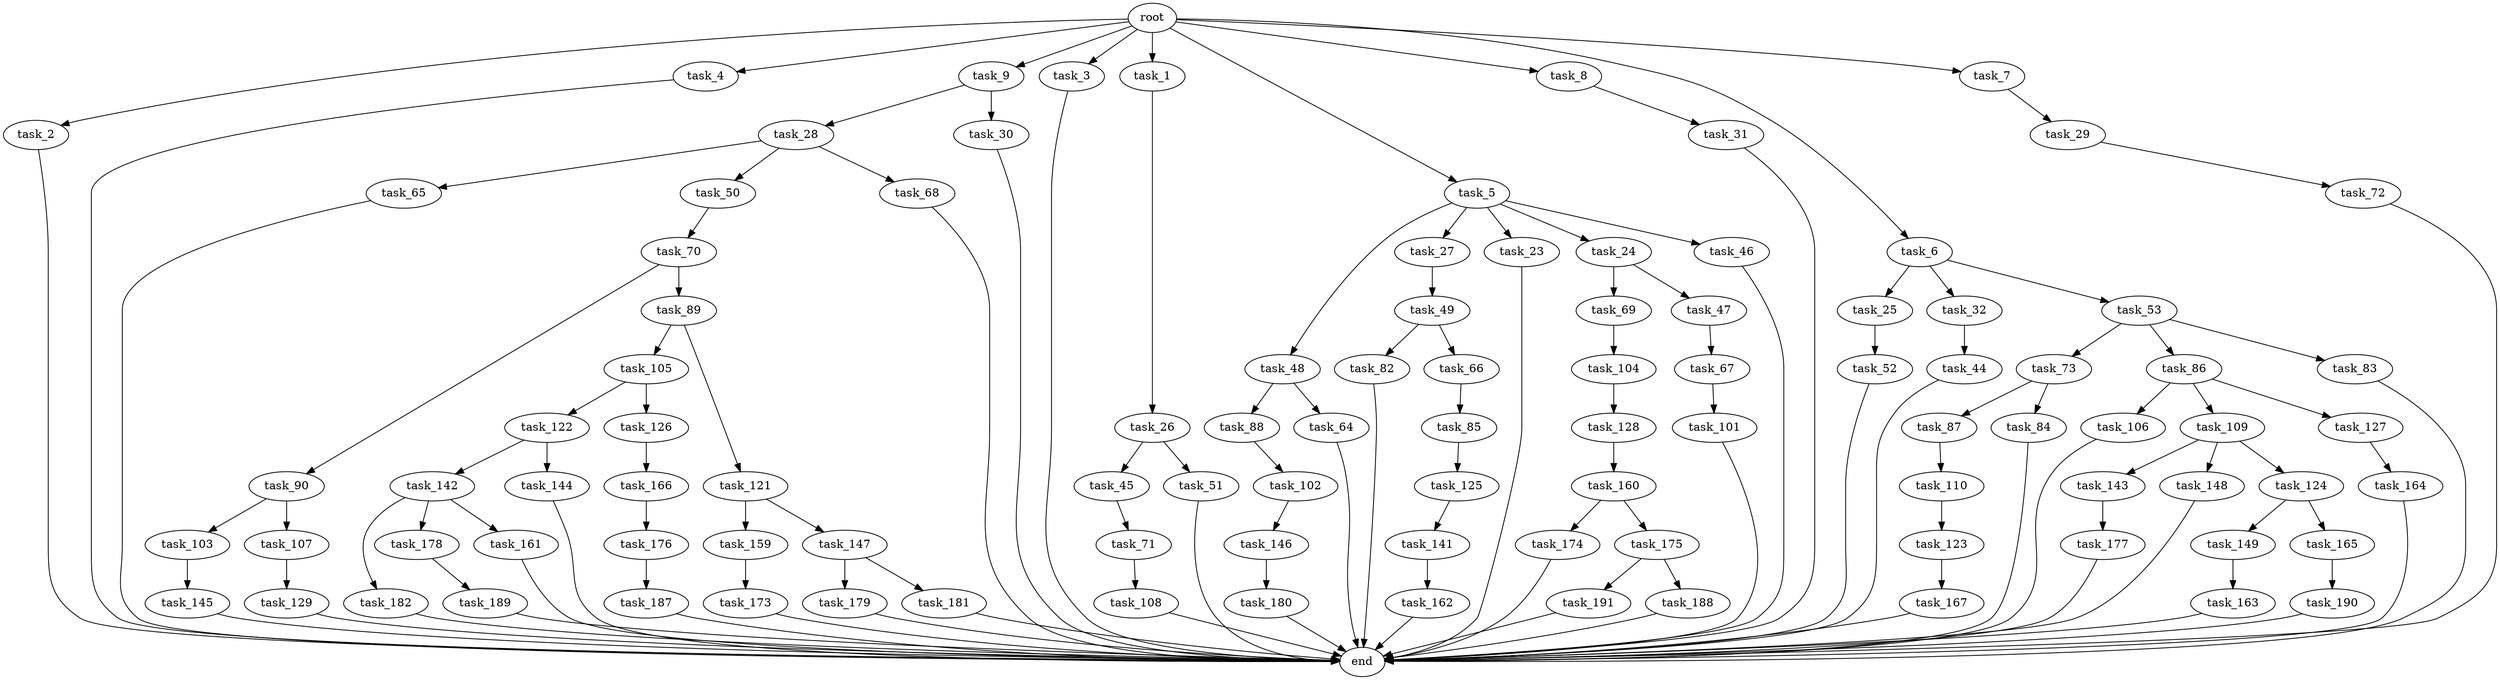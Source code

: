 digraph G {
  task_102 [size="1099511627.776000"];
  task_65 [size="1391569403.904000"];
  task_176 [size="1391569403.904000"];
  task_142 [size="274877906.944000"];
  task_162 [size="1717986918.400000"];
  task_149 [size="618475290.624000"];
  task_105 [size="841813590.016000"];
  task_72 [size="1099511627.776000"];
  task_182 [size="1099511627.776000"];
  task_166 [size="618475290.624000"];
  task_45 [size="68719476.736000"];
  task_25 [size="1717986918.400000"];
  task_144 [size="274877906.944000"];
  task_44 [size="618475290.624000"];
  task_179 [size="618475290.624000"];
  task_164 [size="1099511627.776000"];
  task_82 [size="841813590.016000"];
  task_28 [size="1391569403.904000"];
  task_50 [size="1391569403.904000"];
  task_71 [size="1099511627.776000"];
  task_31 [size="274877906.944000"];
  task_167 [size="1717986918.400000"];
  task_146 [size="274877906.944000"];
  task_90 [size="1099511627.776000"];
  task_159 [size="618475290.624000"];
  task_106 [size="429496729.600000"];
  task_121 [size="841813590.016000"];
  task_147 [size="618475290.624000"];
  task_190 [size="841813590.016000"];
  task_122 [size="68719476.736000"];
  task_126 [size="68719476.736000"];
  task_52 [size="1099511627.776000"];
  task_2 [size="2.048000"];
  task_67 [size="274877906.944000"];
  task_110 [size="1717986918.400000"];
  task_109 [size="429496729.600000"];
  task_30 [size="1391569403.904000"];
  task_177 [size="154618822.656000"];
  task_163 [size="841813590.016000"];
  task_160 [size="68719476.736000"];
  task_104 [size="429496729.600000"];
  task_4 [size="2.048000"];
  task_48 [size="68719476.736000"];
  task_27 [size="68719476.736000"];
  task_141 [size="68719476.736000"];
  task_85 [size="154618822.656000"];
  task_23 [size="68719476.736000"];
  task_103 [size="1717986918.400000"];
  task_181 [size="618475290.624000"];
  task_173 [size="429496729.600000"];
  task_89 [size="1099511627.776000"];
  task_24 [size="68719476.736000"];
  task_73 [size="429496729.600000"];
  task_9 [size="2.048000"];
  task_32 [size="1717986918.400000"];
  task_143 [size="1391569403.904000"];
  task_3 [size="2.048000"];
  task_174 [size="1717986918.400000"];
  task_148 [size="1391569403.904000"];
  task_86 [size="429496729.600000"];
  task_189 [size="154618822.656000"];
  task_101 [size="429496729.600000"];
  task_1 [size="2.048000"];
  task_107 [size="1717986918.400000"];
  task_26 [size="841813590.016000"];
  task_69 [size="1099511627.776000"];
  task_46 [size="68719476.736000"];
  task_5 [size="2.048000"];
  task_108 [size="1717986918.400000"];
  task_88 [size="1717986918.400000"];
  end [size="0.000000"];
  task_8 [size="2.048000"];
  task_87 [size="841813590.016000"];
  task_64 [size="1717986918.400000"];
  task_83 [size="429496729.600000"];
  task_127 [size="429496729.600000"];
  task_84 [size="841813590.016000"];
  task_29 [size="1099511627.776000"];
  task_145 [size="1391569403.904000"];
  task_53 [size="1717986918.400000"];
  task_178 [size="1099511627.776000"];
  root [size="0.000000"];
  task_187 [size="1717986918.400000"];
  task_47 [size="1099511627.776000"];
  task_123 [size="618475290.624000"];
  task_128 [size="1099511627.776000"];
  task_180 [size="68719476.736000"];
  task_6 [size="2.048000"];
  task_70 [size="429496729.600000"];
  task_191 [size="1717986918.400000"];
  task_129 [size="274877906.944000"];
  task_175 [size="1717986918.400000"];
  task_188 [size="1717986918.400000"];
  task_49 [size="274877906.944000"];
  task_165 [size="618475290.624000"];
  task_161 [size="1099511627.776000"];
  task_51 [size="68719476.736000"];
  task_125 [size="1391569403.904000"];
  task_124 [size="1391569403.904000"];
  task_7 [size="2.048000"];
  task_68 [size="1391569403.904000"];
  task_66 [size="841813590.016000"];

  task_102 -> task_146 [size="134217728.000000"];
  task_65 -> end [size="1.000000"];
  task_176 -> task_187 [size="838860800.000000"];
  task_142 -> task_161 [size="536870912.000000"];
  task_142 -> task_178 [size="536870912.000000"];
  task_142 -> task_182 [size="536870912.000000"];
  task_162 -> end [size="1.000000"];
  task_149 -> task_163 [size="411041792.000000"];
  task_105 -> task_122 [size="33554432.000000"];
  task_105 -> task_126 [size="33554432.000000"];
  task_72 -> end [size="1.000000"];
  task_182 -> end [size="1.000000"];
  task_166 -> task_176 [size="679477248.000000"];
  task_45 -> task_71 [size="536870912.000000"];
  task_25 -> task_52 [size="536870912.000000"];
  task_144 -> end [size="1.000000"];
  task_44 -> end [size="1.000000"];
  task_179 -> end [size="1.000000"];
  task_164 -> end [size="1.000000"];
  task_82 -> end [size="1.000000"];
  task_28 -> task_65 [size="679477248.000000"];
  task_28 -> task_68 [size="679477248.000000"];
  task_28 -> task_50 [size="679477248.000000"];
  task_50 -> task_70 [size="209715200.000000"];
  task_71 -> task_108 [size="838860800.000000"];
  task_31 -> end [size="1.000000"];
  task_167 -> end [size="1.000000"];
  task_146 -> task_180 [size="33554432.000000"];
  task_90 -> task_107 [size="838860800.000000"];
  task_90 -> task_103 [size="838860800.000000"];
  task_159 -> task_173 [size="209715200.000000"];
  task_106 -> end [size="1.000000"];
  task_121 -> task_147 [size="301989888.000000"];
  task_121 -> task_159 [size="301989888.000000"];
  task_147 -> task_181 [size="301989888.000000"];
  task_147 -> task_179 [size="301989888.000000"];
  task_190 -> end [size="1.000000"];
  task_122 -> task_142 [size="134217728.000000"];
  task_122 -> task_144 [size="134217728.000000"];
  task_126 -> task_166 [size="301989888.000000"];
  task_52 -> end [size="1.000000"];
  task_2 -> end [size="1.000000"];
  task_67 -> task_101 [size="209715200.000000"];
  task_110 -> task_123 [size="301989888.000000"];
  task_109 -> task_124 [size="679477248.000000"];
  task_109 -> task_143 [size="679477248.000000"];
  task_109 -> task_148 [size="679477248.000000"];
  task_30 -> end [size="1.000000"];
  task_177 -> end [size="1.000000"];
  task_163 -> end [size="1.000000"];
  task_160 -> task_175 [size="838860800.000000"];
  task_160 -> task_174 [size="838860800.000000"];
  task_104 -> task_128 [size="536870912.000000"];
  task_4 -> end [size="1.000000"];
  task_48 -> task_88 [size="838860800.000000"];
  task_48 -> task_64 [size="838860800.000000"];
  task_27 -> task_49 [size="134217728.000000"];
  task_141 -> task_162 [size="838860800.000000"];
  task_85 -> task_125 [size="679477248.000000"];
  task_23 -> end [size="1.000000"];
  task_103 -> task_145 [size="679477248.000000"];
  task_181 -> end [size="1.000000"];
  task_173 -> end [size="1.000000"];
  task_89 -> task_105 [size="411041792.000000"];
  task_89 -> task_121 [size="411041792.000000"];
  task_24 -> task_69 [size="536870912.000000"];
  task_24 -> task_47 [size="536870912.000000"];
  task_73 -> task_84 [size="411041792.000000"];
  task_73 -> task_87 [size="411041792.000000"];
  task_9 -> task_28 [size="679477248.000000"];
  task_9 -> task_30 [size="679477248.000000"];
  task_32 -> task_44 [size="301989888.000000"];
  task_143 -> task_177 [size="75497472.000000"];
  task_3 -> end [size="1.000000"];
  task_174 -> end [size="1.000000"];
  task_148 -> end [size="1.000000"];
  task_86 -> task_109 [size="209715200.000000"];
  task_86 -> task_106 [size="209715200.000000"];
  task_86 -> task_127 [size="209715200.000000"];
  task_189 -> end [size="1.000000"];
  task_101 -> end [size="1.000000"];
  task_1 -> task_26 [size="411041792.000000"];
  task_107 -> task_129 [size="134217728.000000"];
  task_26 -> task_45 [size="33554432.000000"];
  task_26 -> task_51 [size="33554432.000000"];
  task_69 -> task_104 [size="209715200.000000"];
  task_46 -> end [size="1.000000"];
  task_5 -> task_48 [size="33554432.000000"];
  task_5 -> task_24 [size="33554432.000000"];
  task_5 -> task_23 [size="33554432.000000"];
  task_5 -> task_46 [size="33554432.000000"];
  task_5 -> task_27 [size="33554432.000000"];
  task_108 -> end [size="1.000000"];
  task_88 -> task_102 [size="536870912.000000"];
  task_8 -> task_31 [size="134217728.000000"];
  task_87 -> task_110 [size="838860800.000000"];
  task_64 -> end [size="1.000000"];
  task_83 -> end [size="1.000000"];
  task_127 -> task_164 [size="536870912.000000"];
  task_84 -> end [size="1.000000"];
  task_29 -> task_72 [size="536870912.000000"];
  task_145 -> end [size="1.000000"];
  task_53 -> task_86 [size="209715200.000000"];
  task_53 -> task_73 [size="209715200.000000"];
  task_53 -> task_83 [size="209715200.000000"];
  task_178 -> task_189 [size="75497472.000000"];
  root -> task_2 [size="1.000000"];
  root -> task_6 [size="1.000000"];
  root -> task_4 [size="1.000000"];
  root -> task_5 [size="1.000000"];
  root -> task_3 [size="1.000000"];
  root -> task_9 [size="1.000000"];
  root -> task_8 [size="1.000000"];
  root -> task_7 [size="1.000000"];
  root -> task_1 [size="1.000000"];
  task_187 -> end [size="1.000000"];
  task_47 -> task_67 [size="134217728.000000"];
  task_123 -> task_167 [size="838860800.000000"];
  task_128 -> task_160 [size="33554432.000000"];
  task_180 -> end [size="1.000000"];
  task_6 -> task_25 [size="838860800.000000"];
  task_6 -> task_53 [size="838860800.000000"];
  task_6 -> task_32 [size="838860800.000000"];
  task_70 -> task_90 [size="536870912.000000"];
  task_70 -> task_89 [size="536870912.000000"];
  task_191 -> end [size="1.000000"];
  task_129 -> end [size="1.000000"];
  task_175 -> task_188 [size="838860800.000000"];
  task_175 -> task_191 [size="838860800.000000"];
  task_188 -> end [size="1.000000"];
  task_49 -> task_82 [size="411041792.000000"];
  task_49 -> task_66 [size="411041792.000000"];
  task_165 -> task_190 [size="411041792.000000"];
  task_161 -> end [size="1.000000"];
  task_51 -> end [size="1.000000"];
  task_125 -> task_141 [size="33554432.000000"];
  task_124 -> task_165 [size="301989888.000000"];
  task_124 -> task_149 [size="301989888.000000"];
  task_7 -> task_29 [size="536870912.000000"];
  task_68 -> end [size="1.000000"];
  task_66 -> task_85 [size="75497472.000000"];
}
